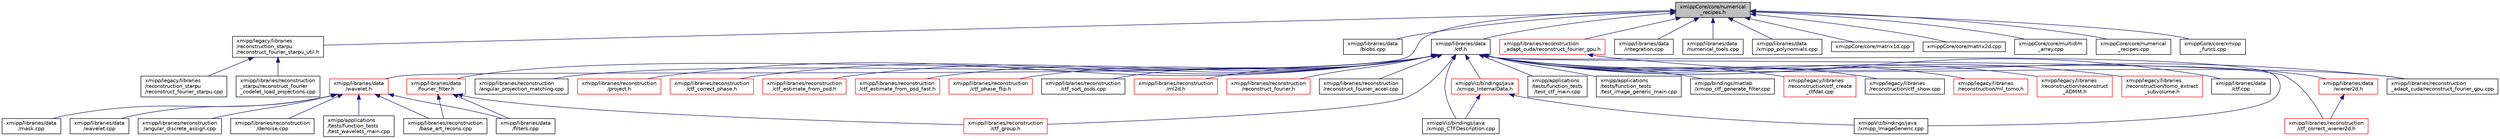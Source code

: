 digraph "xmippCore/core/numerical_recipes.h"
{
  edge [fontname="Helvetica",fontsize="10",labelfontname="Helvetica",labelfontsize="10"];
  node [fontname="Helvetica",fontsize="10",shape=record];
  Node14 [label="xmippCore/core/numerical\l_recipes.h",height=0.2,width=0.4,color="black", fillcolor="grey75", style="filled", fontcolor="black"];
  Node14 -> Node15 [dir="back",color="midnightblue",fontsize="10",style="solid",fontname="Helvetica"];
  Node15 [label="xmipp/legacy/libraries\l/reconstruction_starpu\l/reconstruct_fourier_starpu_util.h",height=0.2,width=0.4,color="black", fillcolor="white", style="filled",URL="$reconstruct__fourier__starpu__util_8h.html"];
  Node15 -> Node16 [dir="back",color="midnightblue",fontsize="10",style="solid",fontname="Helvetica"];
  Node16 [label="xmipp/legacy/libraries\l/reconstruction_starpu\l/reconstruct_fourier_starpu.cpp",height=0.2,width=0.4,color="black", fillcolor="white", style="filled",URL="$reconstruct__fourier__starpu_8cpp.html"];
  Node15 -> Node17 [dir="back",color="midnightblue",fontsize="10",style="solid",fontname="Helvetica"];
  Node17 [label="xmipp/libraries/reconstruction\l_starpu/reconstruct_fourier\l_codelet_load_projections.cpp",height=0.2,width=0.4,color="black", fillcolor="white", style="filled",URL="$reconstruct__fourier__codelet__load__projections_8cpp.html"];
  Node14 -> Node18 [dir="back",color="midnightblue",fontsize="10",style="solid",fontname="Helvetica"];
  Node18 [label="xmipp/libraries/data\l/blobs.cpp",height=0.2,width=0.4,color="black", fillcolor="white", style="filled",URL="$blobs_8cpp.html"];
  Node14 -> Node19 [dir="back",color="midnightblue",fontsize="10",style="solid",fontname="Helvetica"];
  Node19 [label="xmipp/libraries/data\l/ctf.h",height=0.2,width=0.4,color="black", fillcolor="white", style="filled",URL="$ctf_8h.html"];
  Node19 -> Node20 [dir="back",color="midnightblue",fontsize="10",style="solid",fontname="Helvetica"];
  Node20 [label="xmipp/applications\l/tests/function_tests\l/test_ctf_main.cpp",height=0.2,width=0.4,color="black", fillcolor="white", style="filled",URL="$test__ctf__main_8cpp.html"];
  Node19 -> Node21 [dir="back",color="midnightblue",fontsize="10",style="solid",fontname="Helvetica"];
  Node21 [label="xmipp/applications\l/tests/function_tests\l/test_image_generic_main.cpp",height=0.2,width=0.4,color="black", fillcolor="white", style="filled",URL="$test__image__generic__main_8cpp.html"];
  Node19 -> Node22 [dir="back",color="midnightblue",fontsize="10",style="solid",fontname="Helvetica"];
  Node22 [label="xmipp/bindings/matlab\l/xmipp_ctf_generate_filter.cpp",height=0.2,width=0.4,color="black", fillcolor="white", style="filled",URL="$xmipp__ctf__generate__filter_8cpp.html"];
  Node19 -> Node23 [dir="back",color="midnightblue",fontsize="10",style="solid",fontname="Helvetica"];
  Node23 [label="xmipp/legacy/libraries\l/reconstruction/ctf_create\l_ctfdat.cpp",height=0.2,width=0.4,color="red", fillcolor="white", style="filled",URL="$ctf__create__ctfdat_8cpp.html"];
  Node19 -> Node25 [dir="back",color="midnightblue",fontsize="10",style="solid",fontname="Helvetica"];
  Node25 [label="xmipp/legacy/libraries\l/reconstruction/ctf_show.cpp",height=0.2,width=0.4,color="black", fillcolor="white", style="filled",URL="$ctf__show_8cpp.html"];
  Node19 -> Node26 [dir="back",color="midnightblue",fontsize="10",style="solid",fontname="Helvetica"];
  Node26 [label="xmipp/legacy/libraries\l/reconstruction/ml_tomo.h",height=0.2,width=0.4,color="red", fillcolor="white", style="filled",URL="$ml__tomo_8h.html"];
  Node19 -> Node29 [dir="back",color="midnightblue",fontsize="10",style="solid",fontname="Helvetica"];
  Node29 [label="xmipp/legacy/libraries\l/reconstruction/reconstruct\l_ADMM.h",height=0.2,width=0.4,color="red", fillcolor="white", style="filled",URL="$reconstruct__ADMM_8h.html"];
  Node19 -> Node35 [dir="back",color="midnightblue",fontsize="10",style="solid",fontname="Helvetica"];
  Node35 [label="xmipp/legacy/libraries\l/reconstruction/tomo_extract\l_subvolume.h",height=0.2,width=0.4,color="red", fillcolor="white", style="filled",URL="$tomo__extract__subvolume_8h.html"];
  Node19 -> Node39 [dir="back",color="midnightblue",fontsize="10",style="solid",fontname="Helvetica"];
  Node39 [label="xmipp/libraries/data\l/ctf.cpp",height=0.2,width=0.4,color="black", fillcolor="white", style="filled",URL="$ctf_8cpp.html"];
  Node19 -> Node40 [dir="back",color="midnightblue",fontsize="10",style="solid",fontname="Helvetica"];
  Node40 [label="xmipp/libraries/data\l/fourier_filter.h",height=0.2,width=0.4,color="red", fillcolor="white", style="filled",URL="$fourier__filter_8h.html"];
  Node40 -> Node55 [dir="back",color="midnightblue",fontsize="10",style="solid",fontname="Helvetica"];
  Node55 [label="xmipp/libraries/data\l/filters.cpp",height=0.2,width=0.4,color="black", fillcolor="white", style="filled",URL="$filters_8cpp.html"];
  Node40 -> Node71 [dir="back",color="midnightblue",fontsize="10",style="solid",fontname="Helvetica"];
  Node71 [label="xmipp/libraries/reconstruction\l/base_art_recons.cpp",height=0.2,width=0.4,color="black", fillcolor="white", style="filled",URL="$base__art__recons_8cpp.html"];
  Node40 -> Node78 [dir="back",color="midnightblue",fontsize="10",style="solid",fontname="Helvetica"];
  Node78 [label="xmipp/libraries/reconstruction\l/ctf_group.h",height=0.2,width=0.4,color="red", fillcolor="white", style="filled",URL="$ctf__group_8h.html"];
  Node19 -> Node163 [dir="back",color="midnightblue",fontsize="10",style="solid",fontname="Helvetica"];
  Node163 [label="xmipp/libraries/data\l/wiener2d.h",height=0.2,width=0.4,color="red", fillcolor="white", style="filled",URL="$wiener2d_8h.html"];
  Node163 -> Node165 [dir="back",color="midnightblue",fontsize="10",style="solid",fontname="Helvetica"];
  Node165 [label="xmipp/libraries/reconstruction\l/ctf_correct_wiener2d.h",height=0.2,width=0.4,color="red", fillcolor="white", style="filled",URL="$ctf__correct__wiener2d_8h.html"];
  Node19 -> Node169 [dir="back",color="midnightblue",fontsize="10",style="solid",fontname="Helvetica"];
  Node169 [label="xmipp/libraries/reconstruction\l/angular_projection_matching.cpp",height=0.2,width=0.4,color="black", fillcolor="white", style="filled",URL="$angular__projection__matching_8cpp.html"];
  Node19 -> Node170 [dir="back",color="midnightblue",fontsize="10",style="solid",fontname="Helvetica"];
  Node170 [label="xmipp/libraries/reconstruction\l/project.h",height=0.2,width=0.4,color="red", fillcolor="white", style="filled",URL="$project_8h.html"];
  Node19 -> Node195 [dir="back",color="midnightblue",fontsize="10",style="solid",fontname="Helvetica"];
  Node195 [label="xmipp/libraries/reconstruction\l/ctf_correct_phase.h",height=0.2,width=0.4,color="red", fillcolor="white", style="filled",URL="$ctf__correct__phase_8h.html"];
  Node19 -> Node165 [dir="back",color="midnightblue",fontsize="10",style="solid",fontname="Helvetica"];
  Node19 -> Node199 [dir="back",color="midnightblue",fontsize="10",style="solid",fontname="Helvetica"];
  Node199 [label="xmipp/libraries/reconstruction\l/ctf_estimate_from_psd.h",height=0.2,width=0.4,color="red", fillcolor="white", style="filled",URL="$ctf__estimate__from__psd_8h.html"];
  Node19 -> Node210 [dir="back",color="midnightblue",fontsize="10",style="solid",fontname="Helvetica"];
  Node210 [label="xmipp/libraries/reconstruction\l/ctf_estimate_from_psd_fast.h",height=0.2,width=0.4,color="red", fillcolor="white", style="filled",URL="$ctf__estimate__from__psd__fast_8h.html"];
  Node19 -> Node78 [dir="back",color="midnightblue",fontsize="10",style="solid",fontname="Helvetica"];
  Node19 -> Node212 [dir="back",color="midnightblue",fontsize="10",style="solid",fontname="Helvetica"];
  Node212 [label="xmipp/libraries/reconstruction\l/ctf_phase_flip.h",height=0.2,width=0.4,color="red", fillcolor="white", style="filled",URL="$ctf__phase__flip_8h.html"];
  Node19 -> Node216 [dir="back",color="midnightblue",fontsize="10",style="solid",fontname="Helvetica"];
  Node216 [label="xmipp/libraries/reconstruction\l/ctf_sort_psds.cpp",height=0.2,width=0.4,color="black", fillcolor="white", style="filled",URL="$ctf__sort__psds_8cpp.html"];
  Node19 -> Node217 [dir="back",color="midnightblue",fontsize="10",style="solid",fontname="Helvetica"];
  Node217 [label="xmipp/libraries/reconstruction\l/ml2d.h",height=0.2,width=0.4,color="red", fillcolor="white", style="filled",URL="$ml2d_8h.html"];
  Node19 -> Node232 [dir="back",color="midnightblue",fontsize="10",style="solid",fontname="Helvetica"];
  Node232 [label="xmipp/libraries/reconstruction\l/reconstruct_fourier.h",height=0.2,width=0.4,color="red", fillcolor="white", style="filled",URL="$reconstruct__fourier_8h.html"];
  Node19 -> Node239 [dir="back",color="midnightblue",fontsize="10",style="solid",fontname="Helvetica"];
  Node239 [label="xmipp/libraries/reconstruction\l/reconstruct_fourier_accel.cpp",height=0.2,width=0.4,color="black", fillcolor="white", style="filled",URL="$reconstruct__fourier__accel_8cpp.html"];
  Node19 -> Node240 [dir="back",color="midnightblue",fontsize="10",style="solid",fontname="Helvetica"];
  Node240 [label="xmipp/libraries/reconstruction\l_adapt_cuda/reconstruct_fourier_gpu.cpp",height=0.2,width=0.4,color="black", fillcolor="white", style="filled",URL="$reconstruct__fourier__gpu_8cpp.html"];
  Node19 -> Node241 [dir="back",color="midnightblue",fontsize="10",style="solid",fontname="Helvetica"];
  Node241 [label="xmippViz/bindings/java\l/xmipp_InternalData.h",height=0.2,width=0.4,color="red", fillcolor="white", style="filled",URL="$xmipp__InternalData_8h.html"];
  Node241 -> Node242 [dir="back",color="midnightblue",fontsize="10",style="solid",fontname="Helvetica"];
  Node242 [label="xmippViz/bindings/java\l/xmipp_CTFDescription.cpp",height=0.2,width=0.4,color="black", fillcolor="white", style="filled",URL="$xmipp__CTFDescription_8cpp.html"];
  Node241 -> Node243 [dir="back",color="midnightblue",fontsize="10",style="solid",fontname="Helvetica"];
  Node243 [label="xmippViz/bindings/java\l/xmipp_ImageGeneric.cpp",height=0.2,width=0.4,color="black", fillcolor="white", style="filled",URL="$xmipp__ImageGeneric_8cpp.html"];
  Node19 -> Node242 [dir="back",color="midnightblue",fontsize="10",style="solid",fontname="Helvetica"];
  Node19 -> Node243 [dir="back",color="midnightblue",fontsize="10",style="solid",fontname="Helvetica"];
  Node14 -> Node250 [dir="back",color="midnightblue",fontsize="10",style="solid",fontname="Helvetica"];
  Node250 [label="xmipp/libraries/data\l/wavelet.h",height=0.2,width=0.4,color="red", fillcolor="white", style="filled",URL="$libraries_2data_2wavelet_8h.html"];
  Node250 -> Node251 [dir="back",color="midnightblue",fontsize="10",style="solid",fontname="Helvetica"];
  Node251 [label="xmipp/applications\l/tests/function_tests\l/test_wavelets_main.cpp",height=0.2,width=0.4,color="black", fillcolor="white", style="filled",URL="$test__wavelets__main_8cpp.html"];
  Node250 -> Node55 [dir="back",color="midnightblue",fontsize="10",style="solid",fontname="Helvetica"];
  Node250 -> Node252 [dir="back",color="midnightblue",fontsize="10",style="solid",fontname="Helvetica"];
  Node252 [label="xmipp/libraries/data\l/mask.cpp",height=0.2,width=0.4,color="black", fillcolor="white", style="filled",URL="$mask_8cpp.html"];
  Node250 -> Node253 [dir="back",color="midnightblue",fontsize="10",style="solid",fontname="Helvetica"];
  Node253 [label="xmipp/libraries/data\l/wavelet.cpp",height=0.2,width=0.4,color="black", fillcolor="white", style="filled",URL="$wavelet_8cpp.html"];
  Node250 -> Node254 [dir="back",color="midnightblue",fontsize="10",style="solid",fontname="Helvetica"];
  Node254 [label="xmipp/libraries/reconstruction\l/angular_discrete_assign.cpp",height=0.2,width=0.4,color="black", fillcolor="white", style="filled",URL="$angular__discrete__assign_8cpp.html"];
  Node250 -> Node71 [dir="back",color="midnightblue",fontsize="10",style="solid",fontname="Helvetica"];
  Node250 -> Node255 [dir="back",color="midnightblue",fontsize="10",style="solid",fontname="Helvetica"];
  Node255 [label="xmipp/libraries/reconstruction\l/denoise.cpp",height=0.2,width=0.4,color="black", fillcolor="white", style="filled",URL="$denoise_8cpp.html"];
  Node14 -> Node257 [dir="back",color="midnightblue",fontsize="10",style="solid",fontname="Helvetica"];
  Node257 [label="xmipp/libraries/data\l/integration.cpp",height=0.2,width=0.4,color="black", fillcolor="white", style="filled",URL="$libraries_2data_2integration_8cpp.html"];
  Node14 -> Node258 [dir="back",color="midnightblue",fontsize="10",style="solid",fontname="Helvetica"];
  Node258 [label="xmipp/libraries/data\l/numerical_tools.cpp",height=0.2,width=0.4,color="black", fillcolor="white", style="filled",URL="$numerical__tools_8cpp.html"];
  Node14 -> Node259 [dir="back",color="midnightblue",fontsize="10",style="solid",fontname="Helvetica"];
  Node259 [label="xmipp/libraries/data\l/xmipp_polynomials.cpp",height=0.2,width=0.4,color="black", fillcolor="white", style="filled",URL="$xmipp__polynomials_8cpp.html"];
  Node14 -> Node260 [dir="back",color="midnightblue",fontsize="10",style="solid",fontname="Helvetica"];
  Node260 [label="xmipp/libraries/reconstruction\l_adapt_cuda/reconstruct_fourier_gpu.h",height=0.2,width=0.4,color="red", fillcolor="white", style="filled",URL="$reconstruct__fourier__gpu_8h.html"];
  Node260 -> Node240 [dir="back",color="midnightblue",fontsize="10",style="solid",fontname="Helvetica"];
  Node14 -> Node265 [dir="back",color="midnightblue",fontsize="10",style="solid",fontname="Helvetica"];
  Node265 [label="xmippCore/core/matrix1d.cpp",height=0.2,width=0.4,color="black", fillcolor="white", style="filled",URL="$matrix1d_8cpp.html"];
  Node14 -> Node266 [dir="back",color="midnightblue",fontsize="10",style="solid",fontname="Helvetica"];
  Node266 [label="xmippCore/core/matrix2d.cpp",height=0.2,width=0.4,color="black", fillcolor="white", style="filled",URL="$matrix2d_8cpp.html"];
  Node14 -> Node267 [dir="back",color="midnightblue",fontsize="10",style="solid",fontname="Helvetica"];
  Node267 [label="xmippCore/core/multidim\l_array.cpp",height=0.2,width=0.4,color="black", fillcolor="white", style="filled",URL="$multidim__array_8cpp.html"];
  Node14 -> Node268 [dir="back",color="midnightblue",fontsize="10",style="solid",fontname="Helvetica"];
  Node268 [label="xmippCore/core/numerical\l_recipes.cpp",height=0.2,width=0.4,color="black", fillcolor="white", style="filled",URL="$numerical__recipes_8cpp.html"];
  Node14 -> Node269 [dir="back",color="midnightblue",fontsize="10",style="solid",fontname="Helvetica"];
  Node269 [label="xmippCore/core/xmipp\l_funcs.cpp",height=0.2,width=0.4,color="black", fillcolor="white", style="filled",URL="$xmipp__funcs_8cpp.html"];
}
